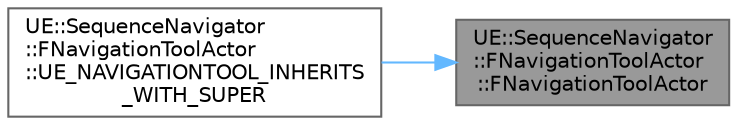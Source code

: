 digraph "UE::SequenceNavigator::FNavigationToolActor::FNavigationToolActor"
{
 // INTERACTIVE_SVG=YES
 // LATEX_PDF_SIZE
  bgcolor="transparent";
  edge [fontname=Helvetica,fontsize=10,labelfontname=Helvetica,labelfontsize=10];
  node [fontname=Helvetica,fontsize=10,shape=box,height=0.2,width=0.4];
  rankdir="RL";
  Node1 [id="Node000001",label="UE::SequenceNavigator\l::FNavigationToolActor\l::FNavigationToolActor",height=0.2,width=0.4,color="gray40", fillcolor="grey60", style="filled", fontcolor="black",tooltip=" "];
  Node1 -> Node2 [id="edge1_Node000001_Node000002",dir="back",color="steelblue1",style="solid",tooltip=" "];
  Node2 [id="Node000002",label="UE::SequenceNavigator\l::FNavigationToolActor\l::UE_NAVIGATIONTOOL_INHERITS\l_WITH_SUPER",height=0.2,width=0.4,color="grey40", fillcolor="white", style="filled",URL="$d3/d40/classUE_1_1SequenceNavigator_1_1FNavigationToolActor.html#a882648f561fdcfee289806c2949c1dcb",tooltip=" "];
}
